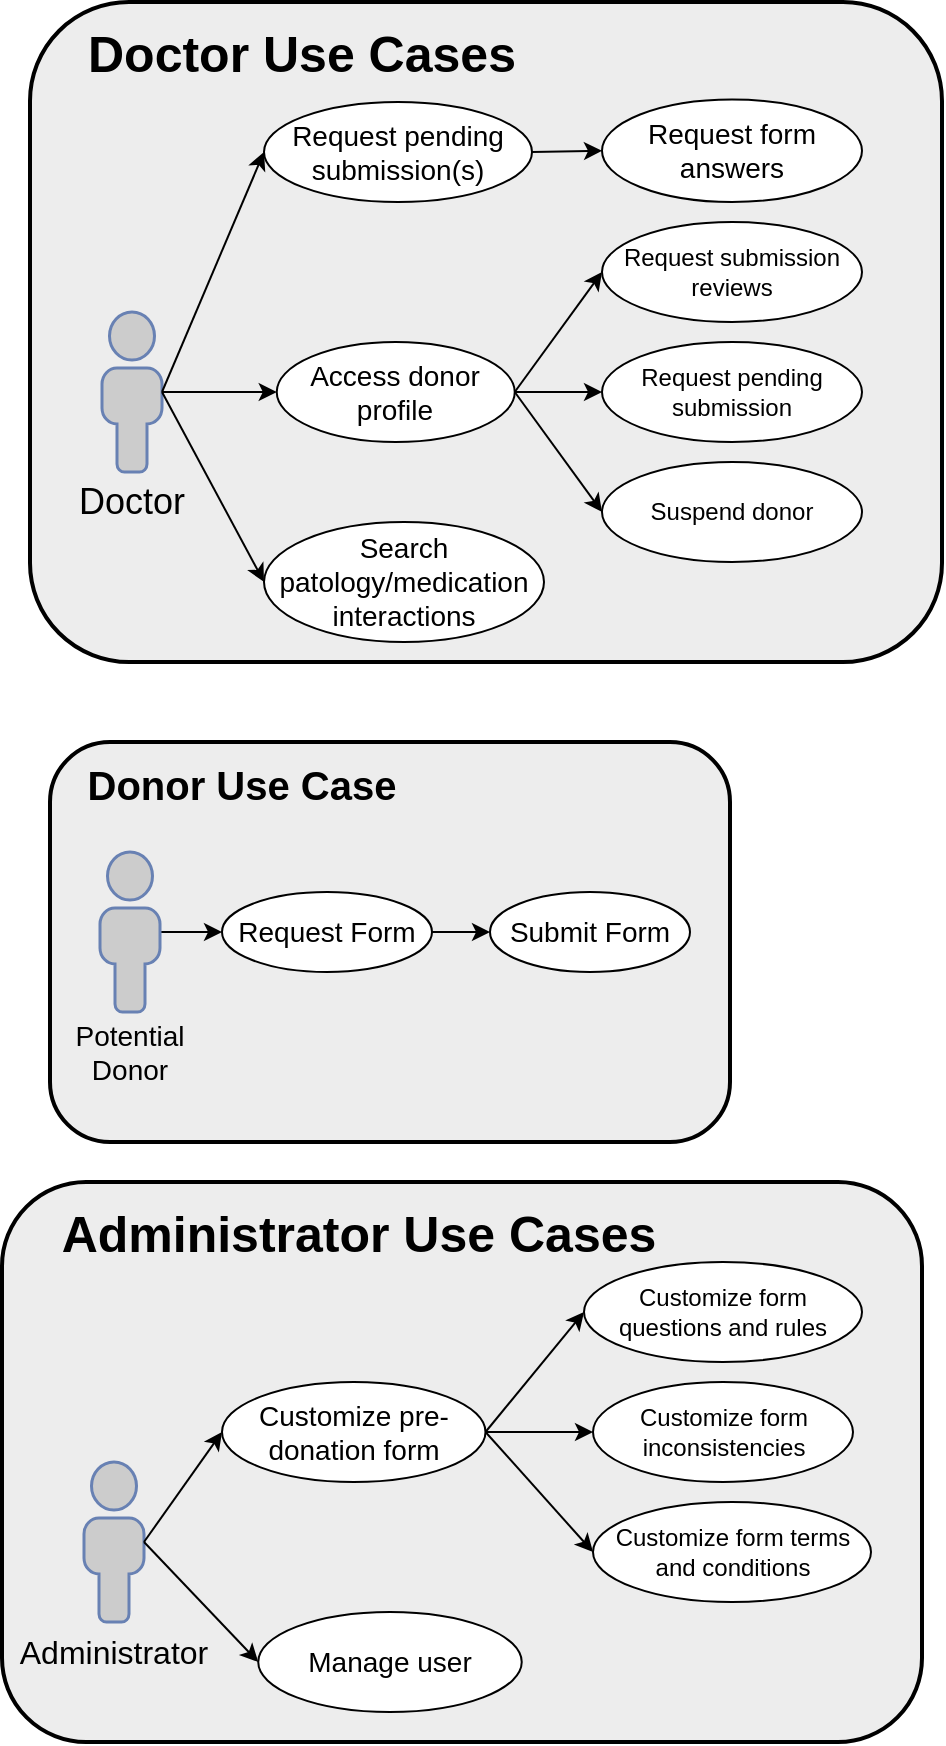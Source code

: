 <mxfile version="24.7.10">
  <diagram name="Page-1" id="F4AoScI9kG93jQlZJRK2">
    <mxGraphModel dx="1050" dy="1734" grid="1" gridSize="10" guides="1" tooltips="1" connect="1" arrows="1" fold="1" page="1" pageScale="1" pageWidth="827" pageHeight="1169" math="0" shadow="0">
      <root>
        <mxCell id="0" />
        <mxCell id="1" parent="0" />
        <UserObject label="" link="https://cdn.discordapp.com/attachments/917072131953676336/1280960484094513243/image.png?ex=66d9faea&amp;is=66d8a96a&amp;hm=155da38c909e6710c7a3c6411abfa25d7c5ebacb428bd44158f6a50b6865319c&amp;" id="IbkcX1ktQZ32MarA_v1--1">
          <mxCell style="rounded=1;whiteSpace=wrap;html=1;strokeWidth=2;fillColor=#EDEDED;" parent="1" vertex="1">
            <mxGeometry x="164" y="-740" width="340" height="200" as="geometry" />
          </mxCell>
        </UserObject>
        <mxCell id="IbkcX1ktQZ32MarA_v1--7" style="edgeStyle=orthogonalEdgeStyle;rounded=0;orthogonalLoop=1;jettySize=auto;html=1;exitX=1;exitY=0.5;exitDx=0;exitDy=0;exitPerimeter=0;entryX=0;entryY=0.5;entryDx=0;entryDy=0;" parent="1" source="IbkcX1ktQZ32MarA_v1--2" target="IbkcX1ktQZ32MarA_v1--4" edge="1">
          <mxGeometry relative="1" as="geometry" />
        </mxCell>
        <mxCell id="IbkcX1ktQZ32MarA_v1--2" value="" style="fontColor=#0066CC;verticalAlign=top;verticalLabelPosition=bottom;labelPosition=center;align=center;html=1;outlineConnect=0;fillColor=#CCCCCC;strokeColor=#6881B3;gradientColor=none;gradientDirection=north;strokeWidth=2;shape=mxgraph.networks.user_male;" parent="1" vertex="1">
          <mxGeometry x="189" y="-685" width="30" height="80" as="geometry" />
        </mxCell>
        <mxCell id="IbkcX1ktQZ32MarA_v1--3" value="&lt;font size=&quot;1&quot; style=&quot;&quot;&gt;&lt;b style=&quot;font-size: 20px;&quot;&gt;Donor Use Case&lt;/b&gt;&lt;/font&gt;" style="text;html=1;align=center;verticalAlign=middle;whiteSpace=wrap;rounded=0;" parent="1" vertex="1">
          <mxGeometry x="165" y="-734" width="190" height="30" as="geometry" />
        </mxCell>
        <mxCell id="IbkcX1ktQZ32MarA_v1--8" style="edgeStyle=orthogonalEdgeStyle;rounded=0;orthogonalLoop=1;jettySize=auto;html=1;exitX=1;exitY=0.5;exitDx=0;exitDy=0;entryX=0;entryY=0.5;entryDx=0;entryDy=0;" parent="1" source="IbkcX1ktQZ32MarA_v1--4" target="IbkcX1ktQZ32MarA_v1--5" edge="1">
          <mxGeometry relative="1" as="geometry" />
        </mxCell>
        <mxCell id="IbkcX1ktQZ32MarA_v1--4" value="&lt;font style=&quot;font-size: 14px;&quot;&gt;Request Form&lt;/font&gt;" style="ellipse;whiteSpace=wrap;html=1;" parent="1" vertex="1">
          <mxGeometry x="250" y="-665" width="105" height="40" as="geometry" />
        </mxCell>
        <mxCell id="IbkcX1ktQZ32MarA_v1--5" value="&lt;font style=&quot;font-size: 14px;&quot;&gt;Submit Form&lt;/font&gt;" style="ellipse;whiteSpace=wrap;html=1;" parent="1" vertex="1">
          <mxGeometry x="384" y="-665" width="100" height="40" as="geometry" />
        </mxCell>
        <mxCell id="IbkcX1ktQZ32MarA_v1--6" value="&lt;font style=&quot;font-size: 14px;&quot;&gt;Potential Donor&lt;/font&gt;" style="text;html=1;align=center;verticalAlign=middle;whiteSpace=wrap;rounded=0;" parent="1" vertex="1">
          <mxGeometry x="174" y="-600" width="60" height="30" as="geometry" />
        </mxCell>
        <UserObject label="" link="https://cdn.discordapp.com/attachments/917072131953676336/1280960484094513243/image.png?ex=66d9faea&amp;is=66d8a96a&amp;hm=155da38c909e6710c7a3c6411abfa25d7c5ebacb428bd44158f6a50b6865319c&amp;" id="s2NTTQVucPvqK9ohT-hN-1">
          <mxCell style="rounded=1;whiteSpace=wrap;html=1;strokeWidth=2;fillColor=#EDEDED;" parent="1" vertex="1">
            <mxGeometry x="154" y="-1110" width="456" height="330" as="geometry" />
          </mxCell>
        </UserObject>
        <mxCell id="s2NTTQVucPvqK9ohT-hN-3" value="" style="fontColor=#0066CC;verticalAlign=top;verticalLabelPosition=bottom;labelPosition=center;align=center;html=1;outlineConnect=0;fillColor=#CCCCCC;strokeColor=#6881B3;gradientColor=none;gradientDirection=north;strokeWidth=2;shape=mxgraph.networks.user_male;" parent="1" vertex="1">
          <mxGeometry x="190" y="-955" width="30" height="80" as="geometry" />
        </mxCell>
        <mxCell id="s2NTTQVucPvqK9ohT-hN-4" value="&lt;b style=&quot;&quot;&gt;&lt;font style=&quot;font-size: 25px;&quot;&gt;Doctor Use Cases&lt;/font&gt;&lt;/b&gt;" style="text;html=1;align=center;verticalAlign=middle;whiteSpace=wrap;rounded=0;" parent="1" vertex="1">
          <mxGeometry x="165" y="-1100" width="250" height="30" as="geometry" />
        </mxCell>
        <mxCell id="s2NTTQVucPvqK9ohT-hN-6" value="&lt;font style=&quot;font-size: 14px;&quot;&gt;Search patology/medication interactions&lt;/font&gt;" style="ellipse;whiteSpace=wrap;html=1;" parent="1" vertex="1">
          <mxGeometry x="271" y="-850" width="140" height="60" as="geometry" />
        </mxCell>
        <mxCell id="s2NTTQVucPvqK9ohT-hN-8" value="&lt;font style=&quot;font-size: 18px;&quot;&gt;Doctor&lt;/font&gt;" style="text;html=1;align=center;verticalAlign=middle;whiteSpace=wrap;rounded=0;" parent="1" vertex="1">
          <mxGeometry x="175" y="-875" width="60" height="30" as="geometry" />
        </mxCell>
        <mxCell id="s2NTTQVucPvqK9ohT-hN-10" value="" style="endArrow=classic;html=1;rounded=0;exitX=1;exitY=0.5;exitDx=0;exitDy=0;exitPerimeter=0;entryX=0;entryY=0.5;entryDx=0;entryDy=0;" parent="1" source="s2NTTQVucPvqK9ohT-hN-3" target="s2NTTQVucPvqK9ohT-hN-6" edge="1">
          <mxGeometry width="50" height="50" relative="1" as="geometry">
            <mxPoint x="370" y="-770" as="sourcePoint" />
            <mxPoint x="420" y="-820" as="targetPoint" />
          </mxGeometry>
        </mxCell>
        <mxCell id="s2NTTQVucPvqK9ohT-hN-11" value="" style="endArrow=classic;html=1;rounded=0;exitX=1;exitY=0.5;exitDx=0;exitDy=0;exitPerimeter=0;entryX=0;entryY=0.5;entryDx=0;entryDy=0;" parent="1" source="s2NTTQVucPvqK9ohT-hN-3" target="s2NTTQVucPvqK9ohT-hN-15" edge="1">
          <mxGeometry width="50" height="50" relative="1" as="geometry">
            <mxPoint x="235" y="-930" as="sourcePoint" />
            <mxPoint x="270" y="-940" as="targetPoint" />
          </mxGeometry>
        </mxCell>
        <mxCell id="s2NTTQVucPvqK9ohT-hN-14" value="" style="endArrow=classic;html=1;rounded=0;entryX=0;entryY=0.5;entryDx=0;entryDy=0;exitX=1;exitY=0.5;exitDx=0;exitDy=0;exitPerimeter=0;" parent="1" source="s2NTTQVucPvqK9ohT-hN-3" target="s2NTTQVucPvqK9ohT-hN-16" edge="1">
          <mxGeometry width="50" height="50" relative="1" as="geometry">
            <mxPoint x="220" y="-940" as="sourcePoint" />
            <mxPoint x="270" y="-1000" as="targetPoint" />
          </mxGeometry>
        </mxCell>
        <mxCell id="s2NTTQVucPvqK9ohT-hN-15" value="&lt;font style=&quot;font-size: 14px;&quot;&gt;Access donor profile&lt;/font&gt;" style="ellipse;whiteSpace=wrap;html=1;" parent="1" vertex="1">
          <mxGeometry x="277.37" y="-940" width="119" height="50" as="geometry" />
        </mxCell>
        <mxCell id="s2NTTQVucPvqK9ohT-hN-16" value="&lt;font style=&quot;font-size: 14px;&quot;&gt;Request pending submission(s)&lt;/font&gt;" style="ellipse;whiteSpace=wrap;html=1;" parent="1" vertex="1">
          <mxGeometry x="271" y="-1060" width="134" height="50" as="geometry" />
        </mxCell>
        <mxCell id="s2NTTQVucPvqK9ohT-hN-17" value="&lt;font style=&quot;font-size: 14px;&quot;&gt;Request form answers&lt;/font&gt;" style="ellipse;whiteSpace=wrap;html=1;" parent="1" vertex="1">
          <mxGeometry x="440" y="-1061.25" width="130" height="51.25" as="geometry" />
        </mxCell>
        <mxCell id="s2NTTQVucPvqK9ohT-hN-18" value="" style="endArrow=classic;html=1;rounded=0;exitX=1;exitY=0.5;exitDx=0;exitDy=0;entryX=0;entryY=0.5;entryDx=0;entryDy=0;" parent="1" source="s2NTTQVucPvqK9ohT-hN-16" target="s2NTTQVucPvqK9ohT-hN-17" edge="1">
          <mxGeometry width="50" height="50" relative="1" as="geometry">
            <mxPoint x="235" y="-930" as="sourcePoint" />
            <mxPoint x="280" y="-930" as="targetPoint" />
          </mxGeometry>
        </mxCell>
        <mxCell id="s2NTTQVucPvqK9ohT-hN-19" value="Request submission reviews" style="ellipse;whiteSpace=wrap;html=1;" parent="1" vertex="1">
          <mxGeometry x="440" y="-1000" width="130" height="50" as="geometry" />
        </mxCell>
        <mxCell id="s2NTTQVucPvqK9ohT-hN-20" value="Request pending submission" style="ellipse;whiteSpace=wrap;html=1;" parent="1" vertex="1">
          <mxGeometry x="440" y="-940" width="130" height="50" as="geometry" />
        </mxCell>
        <mxCell id="s2NTTQVucPvqK9ohT-hN-21" value="Suspend donor" style="ellipse;whiteSpace=wrap;html=1;" parent="1" vertex="1">
          <mxGeometry x="440" y="-880" width="130" height="50" as="geometry" />
        </mxCell>
        <mxCell id="s2NTTQVucPvqK9ohT-hN-22" value="" style="endArrow=classic;html=1;rounded=0;exitX=1;exitY=0.5;exitDx=0;exitDy=0;entryX=0;entryY=0.5;entryDx=0;entryDy=0;" parent="1" source="s2NTTQVucPvqK9ohT-hN-15" target="s2NTTQVucPvqK9ohT-hN-19" edge="1">
          <mxGeometry width="50" height="50" relative="1" as="geometry">
            <mxPoint x="400" y="-1025" as="sourcePoint" />
            <mxPoint x="450" y="-1026" as="targetPoint" />
          </mxGeometry>
        </mxCell>
        <mxCell id="s2NTTQVucPvqK9ohT-hN-23" value="" style="endArrow=classic;html=1;rounded=0;exitX=1;exitY=0.5;exitDx=0;exitDy=0;entryX=0;entryY=0.5;entryDx=0;entryDy=0;" parent="1" source="s2NTTQVucPvqK9ohT-hN-15" target="s2NTTQVucPvqK9ohT-hN-20" edge="1">
          <mxGeometry width="50" height="50" relative="1" as="geometry">
            <mxPoint x="400" y="-905" as="sourcePoint" />
            <mxPoint x="440" y="-965" as="targetPoint" />
          </mxGeometry>
        </mxCell>
        <mxCell id="s2NTTQVucPvqK9ohT-hN-24" value="" style="endArrow=classic;html=1;rounded=0;exitX=1;exitY=0.5;exitDx=0;exitDy=0;entryX=0;entryY=0.5;entryDx=0;entryDy=0;" parent="1" source="s2NTTQVucPvqK9ohT-hN-15" target="s2NTTQVucPvqK9ohT-hN-21" edge="1">
          <mxGeometry width="50" height="50" relative="1" as="geometry">
            <mxPoint x="400" y="-905" as="sourcePoint" />
            <mxPoint x="440" y="-905" as="targetPoint" />
          </mxGeometry>
        </mxCell>
        <UserObject label="" link="https://cdn.discordapp.com/attachments/917072131953676336/1280960484094513243/image.png?ex=66d9faea&amp;is=66d8a96a&amp;hm=155da38c909e6710c7a3c6411abfa25d7c5ebacb428bd44158f6a50b6865319c&amp;" id="s2NTTQVucPvqK9ohT-hN-26">
          <mxCell style="rounded=1;whiteSpace=wrap;html=1;strokeWidth=2;fillColor=#EDEDED;" parent="1" vertex="1">
            <mxGeometry x="140" y="-520" width="460" height="280" as="geometry" />
          </mxCell>
        </UserObject>
        <mxCell id="s2NTTQVucPvqK9ohT-hN-27" value="" style="fontColor=#0066CC;verticalAlign=top;verticalLabelPosition=bottom;labelPosition=center;align=center;html=1;outlineConnect=0;fillColor=#CCCCCC;strokeColor=#6881B3;gradientColor=none;gradientDirection=north;strokeWidth=2;shape=mxgraph.networks.user_male;" parent="1" vertex="1">
          <mxGeometry x="181" y="-380" width="30" height="80" as="geometry" />
        </mxCell>
        <mxCell id="s2NTTQVucPvqK9ohT-hN-28" value="&lt;b style=&quot;&quot;&gt;&lt;font style=&quot;font-size: 25px;&quot;&gt;Administrator Use Cases&lt;/font&gt;&lt;/b&gt;" style="text;html=1;align=center;verticalAlign=middle;whiteSpace=wrap;rounded=0;" parent="1" vertex="1">
          <mxGeometry x="164" y="-510" width="309" height="30" as="geometry" />
        </mxCell>
        <mxCell id="s2NTTQVucPvqK9ohT-hN-30" value="&lt;font style=&quot;font-size: 16px;&quot;&gt;Administrator&lt;/font&gt;" style="text;html=1;align=center;verticalAlign=middle;whiteSpace=wrap;rounded=0;" parent="1" vertex="1">
          <mxGeometry x="166" y="-300" width="60" height="30" as="geometry" />
        </mxCell>
        <mxCell id="s2NTTQVucPvqK9ohT-hN-31" value="" style="endArrow=classic;html=1;rounded=0;exitX=1;exitY=0.5;exitDx=0;exitDy=0;exitPerimeter=0;entryX=0;entryY=0.5;entryDx=0;entryDy=0;" parent="1" source="s2NTTQVucPvqK9ohT-hN-27" target="yW8TfBSoQcdGOzBA-3Tz-1" edge="1">
          <mxGeometry width="50" height="50" relative="1" as="geometry">
            <mxPoint x="371" y="-180" as="sourcePoint" />
            <mxPoint x="268" y="-290" as="targetPoint" />
          </mxGeometry>
        </mxCell>
        <mxCell id="s2NTTQVucPvqK9ohT-hN-32" value="" style="endArrow=classic;html=1;rounded=0;exitX=1;exitY=0.5;exitDx=0;exitDy=0;exitPerimeter=0;entryX=0;entryY=0.5;entryDx=0;entryDy=0;" parent="1" source="s2NTTQVucPvqK9ohT-hN-27" target="s2NTTQVucPvqK9ohT-hN-34" edge="1">
          <mxGeometry width="50" height="50" relative="1" as="geometry">
            <mxPoint x="236" y="-340" as="sourcePoint" />
            <mxPoint x="271" y="-350" as="targetPoint" />
          </mxGeometry>
        </mxCell>
        <mxCell id="s2NTTQVucPvqK9ohT-hN-34" value="&lt;font style=&quot;font-size: 14px;&quot;&gt;Customize pre-donation form&lt;/font&gt;" style="ellipse;whiteSpace=wrap;html=1;" parent="1" vertex="1">
          <mxGeometry x="250" y="-420" width="131.75" height="50" as="geometry" />
        </mxCell>
        <mxCell id="s2NTTQVucPvqK9ohT-hN-38" value="Customize form questions and rules" style="ellipse;whiteSpace=wrap;html=1;" parent="1" vertex="1">
          <mxGeometry x="431" y="-480" width="139" height="50" as="geometry" />
        </mxCell>
        <mxCell id="s2NTTQVucPvqK9ohT-hN-39" value="Customize form inconsistencies" style="ellipse;whiteSpace=wrap;html=1;" parent="1" vertex="1">
          <mxGeometry x="435.5" y="-420" width="130" height="50" as="geometry" />
        </mxCell>
        <mxCell id="s2NTTQVucPvqK9ohT-hN-40" value="Customize form terms and conditions" style="ellipse;whiteSpace=wrap;html=1;" parent="1" vertex="1">
          <mxGeometry x="435.5" y="-360" width="139" height="50" as="geometry" />
        </mxCell>
        <mxCell id="s2NTTQVucPvqK9ohT-hN-41" value="" style="endArrow=classic;html=1;rounded=0;exitX=1;exitY=0.5;exitDx=0;exitDy=0;entryX=0;entryY=0.5;entryDx=0;entryDy=0;" parent="1" source="s2NTTQVucPvqK9ohT-hN-34" target="s2NTTQVucPvqK9ohT-hN-38" edge="1">
          <mxGeometry width="50" height="50" relative="1" as="geometry">
            <mxPoint x="401" y="-435" as="sourcePoint" />
            <mxPoint x="451" y="-436" as="targetPoint" />
          </mxGeometry>
        </mxCell>
        <mxCell id="s2NTTQVucPvqK9ohT-hN-42" value="" style="endArrow=classic;html=1;rounded=0;exitX=1;exitY=0.5;exitDx=0;exitDy=0;entryX=0;entryY=0.5;entryDx=0;entryDy=0;" parent="1" source="s2NTTQVucPvqK9ohT-hN-34" target="s2NTTQVucPvqK9ohT-hN-39" edge="1">
          <mxGeometry width="50" height="50" relative="1" as="geometry">
            <mxPoint x="401" y="-315" as="sourcePoint" />
            <mxPoint x="441" y="-375" as="targetPoint" />
          </mxGeometry>
        </mxCell>
        <mxCell id="s2NTTQVucPvqK9ohT-hN-43" value="" style="endArrow=classic;html=1;rounded=0;exitX=1;exitY=0.5;exitDx=0;exitDy=0;entryX=0;entryY=0.5;entryDx=0;entryDy=0;" parent="1" source="s2NTTQVucPvqK9ohT-hN-34" target="s2NTTQVucPvqK9ohT-hN-40" edge="1">
          <mxGeometry width="50" height="50" relative="1" as="geometry">
            <mxPoint x="401" y="-315" as="sourcePoint" />
            <mxPoint x="441" y="-315" as="targetPoint" />
          </mxGeometry>
        </mxCell>
        <mxCell id="yW8TfBSoQcdGOzBA-3Tz-1" value="&lt;font style=&quot;font-size: 14px;&quot;&gt;Manage user&lt;/font&gt;" style="ellipse;whiteSpace=wrap;html=1;" vertex="1" parent="1">
          <mxGeometry x="268.12" y="-305" width="131.75" height="50" as="geometry" />
        </mxCell>
      </root>
    </mxGraphModel>
  </diagram>
</mxfile>
